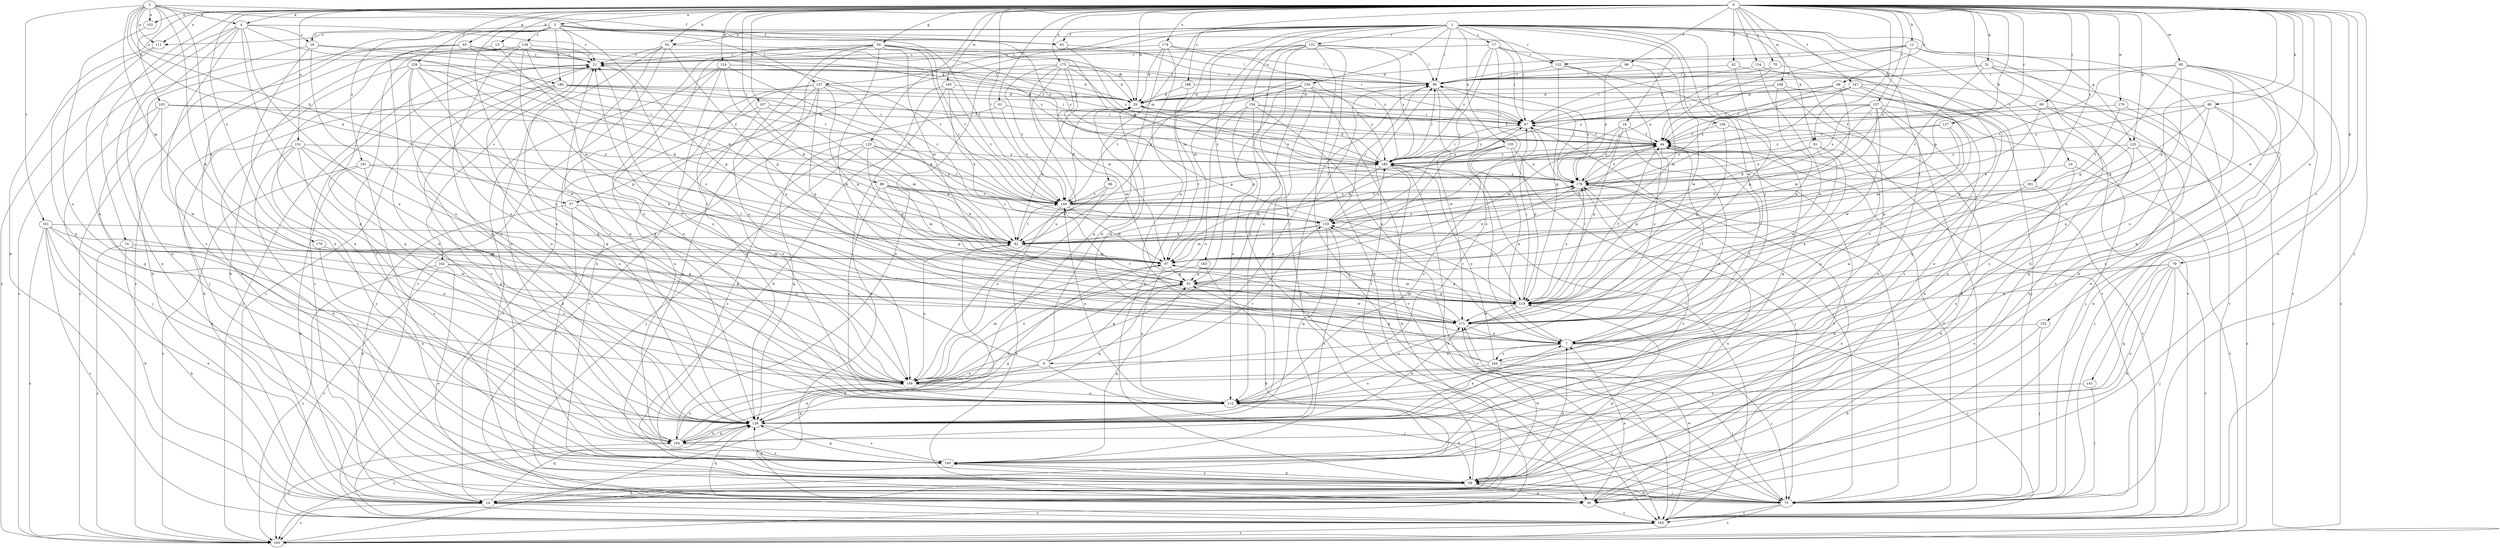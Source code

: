 strict digraph  {
0;
1;
2;
3;
4;
6;
7;
10;
12;
13;
14;
16;
17;
18;
21;
29;
36;
42;
43;
44;
45;
50;
51;
52;
54;
57;
59;
61;
67;
69;
70;
74;
75;
79;
80;
81;
82;
86;
88;
90;
95;
96;
97;
98;
102;
103;
104;
107;
111;
112;
119;
120;
124;
125;
126;
127;
129;
131;
132;
133;
134;
136;
137;
138;
140;
141;
147;
149;
151;
152;
154;
155;
156;
157;
159;
161;
162;
163;
165;
168;
170;
171;
174;
175;
176;
178;
181;
183;
184;
185;
188;
189;
191;
193;
0 -> 3  [label=a];
0 -> 4  [label=a];
0 -> 10  [label=b];
0 -> 12  [label=b];
0 -> 13  [label=b];
0 -> 14  [label=b];
0 -> 29  [label=d];
0 -> 36  [label=e];
0 -> 42  [label=f];
0 -> 45  [label=g];
0 -> 50  [label=g];
0 -> 51  [label=g];
0 -> 52  [label=g];
0 -> 54  [label=h];
0 -> 61  [label=i];
0 -> 69  [label=j];
0 -> 70  [label=j];
0 -> 74  [label=j];
0 -> 75  [label=j];
0 -> 79  [label=k];
0 -> 80  [label=k];
0 -> 81  [label=k];
0 -> 86  [label=l];
0 -> 88  [label=l];
0 -> 95  [label=m];
0 -> 98  [label=n];
0 -> 102  [label=n];
0 -> 107  [label=o];
0 -> 111  [label=o];
0 -> 119  [label=p];
0 -> 120  [label=q];
0 -> 124  [label=q];
0 -> 125  [label=q];
0 -> 127  [label=r];
0 -> 129  [label=r];
0 -> 134  [label=s];
0 -> 141  [label=t];
0 -> 147  [label=t];
0 -> 149  [label=t];
0 -> 151  [label=u];
0 -> 152  [label=u];
0 -> 157  [label=v];
0 -> 165  [label=w];
0 -> 168  [label=w];
0 -> 170  [label=w];
0 -> 171  [label=w];
0 -> 174  [label=x];
0 -> 175  [label=x];
0 -> 176  [label=x];
0 -> 181  [label=y];
0 -> 188  [label=z];
1 -> 16  [label=c];
1 -> 17  [label=c];
1 -> 36  [label=e];
1 -> 43  [label=f];
1 -> 54  [label=h];
1 -> 57  [label=h];
1 -> 67  [label=i];
1 -> 75  [label=j];
1 -> 81  [label=k];
1 -> 90  [label=l];
1 -> 96  [label=m];
1 -> 97  [label=m];
1 -> 111  [label=o];
1 -> 125  [label=q];
1 -> 131  [label=r];
1 -> 136  [label=s];
1 -> 137  [label=s];
1 -> 154  [label=u];
1 -> 155  [label=u];
1 -> 159  [label=v];
1 -> 171  [label=w];
1 -> 181  [label=y];
1 -> 183  [label=y];
1 -> 184  [label=y];
2 -> 4  [label=a];
2 -> 43  [label=f];
2 -> 57  [label=h];
2 -> 82  [label=k];
2 -> 97  [label=m];
2 -> 102  [label=n];
2 -> 103  [label=n];
2 -> 111  [label=o];
2 -> 119  [label=p];
2 -> 161  [label=v];
2 -> 171  [label=w];
2 -> 178  [label=x];
2 -> 189  [label=z];
3 -> 18  [label=c];
3 -> 43  [label=f];
3 -> 112  [label=o];
3 -> 119  [label=p];
3 -> 132  [label=r];
3 -> 137  [label=s];
3 -> 138  [label=s];
3 -> 149  [label=t];
3 -> 156  [label=u];
3 -> 162  [label=v];
3 -> 189  [label=z];
3 -> 191  [label=z];
3 -> 193  [label=z];
4 -> 18  [label=c];
4 -> 21  [label=c];
4 -> 36  [label=e];
4 -> 59  [label=h];
4 -> 126  [label=q];
4 -> 140  [label=s];
4 -> 149  [label=t];
4 -> 156  [label=u];
4 -> 193  [label=z];
6 -> 21  [label=c];
6 -> 29  [label=d];
6 -> 52  [label=g];
6 -> 75  [label=j];
6 -> 90  [label=l];
6 -> 104  [label=n];
6 -> 156  [label=u];
7 -> 6  [label=a];
7 -> 21  [label=c];
7 -> 44  [label=f];
7 -> 75  [label=j];
7 -> 184  [label=y];
7 -> 185  [label=y];
10 -> 14  [label=b];
10 -> 178  [label=x];
10 -> 193  [label=z];
12 -> 14  [label=b];
12 -> 29  [label=d];
12 -> 44  [label=f];
12 -> 59  [label=h];
12 -> 132  [label=r];
12 -> 178  [label=x];
13 -> 21  [label=c];
13 -> 36  [label=e];
13 -> 97  [label=m];
14 -> 21  [label=c];
14 -> 44  [label=f];
14 -> 119  [label=p];
14 -> 126  [label=q];
14 -> 163  [label=v];
14 -> 178  [label=x];
14 -> 193  [label=z];
16 -> 44  [label=f];
16 -> 97  [label=m];
16 -> 112  [label=o];
16 -> 119  [label=p];
16 -> 178  [label=x];
17 -> 21  [label=c];
17 -> 67  [label=i];
17 -> 112  [label=o];
17 -> 132  [label=r];
17 -> 133  [label=r];
17 -> 171  [label=w];
17 -> 185  [label=y];
18 -> 21  [label=c];
18 -> 29  [label=d];
18 -> 104  [label=n];
18 -> 156  [label=u];
18 -> 193  [label=z];
21 -> 90  [label=l];
21 -> 126  [label=q];
21 -> 193  [label=z];
29 -> 67  [label=i];
29 -> 82  [label=k];
29 -> 178  [label=x];
36 -> 7  [label=a];
36 -> 126  [label=q];
36 -> 163  [label=v];
36 -> 178  [label=x];
42 -> 90  [label=l];
42 -> 119  [label=p];
42 -> 163  [label=v];
43 -> 67  [label=i];
43 -> 185  [label=y];
44 -> 67  [label=i];
44 -> 82  [label=k];
44 -> 119  [label=p];
44 -> 133  [label=r];
44 -> 163  [label=v];
44 -> 185  [label=y];
45 -> 14  [label=b];
45 -> 21  [label=c];
45 -> 29  [label=d];
45 -> 44  [label=f];
45 -> 104  [label=n];
45 -> 149  [label=t];
45 -> 193  [label=z];
50 -> 7  [label=a];
50 -> 21  [label=c];
50 -> 59  [label=h];
50 -> 90  [label=l];
50 -> 97  [label=m];
50 -> 126  [label=q];
50 -> 133  [label=r];
50 -> 149  [label=t];
50 -> 156  [label=u];
50 -> 171  [label=w];
50 -> 178  [label=x];
51 -> 36  [label=e];
51 -> 67  [label=i];
51 -> 90  [label=l];
51 -> 133  [label=r];
51 -> 140  [label=s];
51 -> 163  [label=v];
52 -> 119  [label=p];
52 -> 126  [label=q];
52 -> 171  [label=w];
54 -> 21  [label=c];
54 -> 52  [label=g];
54 -> 104  [label=n];
54 -> 126  [label=q];
54 -> 163  [label=v];
54 -> 185  [label=y];
57 -> 14  [label=b];
57 -> 133  [label=r];
57 -> 140  [label=s];
57 -> 156  [label=u];
59 -> 7  [label=a];
59 -> 14  [label=b];
59 -> 21  [label=c];
59 -> 36  [label=e];
59 -> 75  [label=j];
59 -> 90  [label=l];
59 -> 126  [label=q];
59 -> 140  [label=s];
59 -> 171  [label=w];
61 -> 14  [label=b];
61 -> 67  [label=i];
61 -> 149  [label=t];
67 -> 44  [label=f];
67 -> 75  [label=j];
67 -> 119  [label=p];
67 -> 185  [label=y];
69 -> 44  [label=f];
69 -> 59  [label=h];
69 -> 67  [label=i];
69 -> 82  [label=k];
69 -> 140  [label=s];
70 -> 67  [label=i];
70 -> 90  [label=l];
70 -> 112  [label=o];
70 -> 178  [label=x];
74 -> 14  [label=b];
74 -> 97  [label=m];
74 -> 156  [label=u];
74 -> 193  [label=z];
75 -> 44  [label=f];
75 -> 59  [label=h];
75 -> 133  [label=r];
75 -> 163  [label=v];
75 -> 193  [label=z];
79 -> 52  [label=g];
79 -> 59  [label=h];
79 -> 75  [label=j];
79 -> 104  [label=n];
79 -> 126  [label=q];
79 -> 163  [label=v];
79 -> 171  [label=w];
80 -> 7  [label=a];
80 -> 36  [label=e];
80 -> 67  [label=i];
80 -> 75  [label=j];
80 -> 82  [label=k];
80 -> 185  [label=y];
81 -> 7  [label=a];
81 -> 156  [label=u];
81 -> 171  [label=w];
81 -> 178  [label=x];
81 -> 185  [label=y];
82 -> 97  [label=m];
82 -> 149  [label=t];
82 -> 156  [label=u];
82 -> 178  [label=x];
86 -> 90  [label=l];
86 -> 97  [label=m];
86 -> 178  [label=x];
88 -> 82  [label=k];
88 -> 97  [label=m];
88 -> 112  [label=o];
88 -> 119  [label=p];
88 -> 133  [label=r];
88 -> 149  [label=t];
90 -> 29  [label=d];
90 -> 133  [label=r];
90 -> 163  [label=v];
90 -> 171  [label=w];
90 -> 178  [label=x];
95 -> 7  [label=a];
95 -> 52  [label=g];
95 -> 90  [label=l];
95 -> 126  [label=q];
95 -> 140  [label=s];
95 -> 149  [label=t];
95 -> 156  [label=u];
95 -> 193  [label=z];
96 -> 82  [label=k];
96 -> 149  [label=t];
96 -> 156  [label=u];
97 -> 52  [label=g];
97 -> 67  [label=i];
97 -> 112  [label=o];
97 -> 119  [label=p];
97 -> 178  [label=x];
98 -> 29  [label=d];
98 -> 44  [label=f];
98 -> 67  [label=i];
98 -> 119  [label=p];
98 -> 133  [label=r];
102 -> 156  [label=u];
103 -> 44  [label=f];
103 -> 67  [label=i];
103 -> 75  [label=j];
103 -> 126  [label=q];
103 -> 171  [label=w];
104 -> 52  [label=g];
104 -> 97  [label=m];
104 -> 126  [label=q];
104 -> 140  [label=s];
104 -> 156  [label=u];
104 -> 193  [label=z];
107 -> 67  [label=i];
107 -> 97  [label=m];
107 -> 112  [label=o];
107 -> 163  [label=v];
111 -> 126  [label=q];
111 -> 156  [label=u];
112 -> 21  [label=c];
112 -> 59  [label=h];
112 -> 75  [label=j];
112 -> 126  [label=q];
119 -> 21  [label=c];
119 -> 44  [label=f];
119 -> 67  [label=i];
119 -> 97  [label=m];
119 -> 112  [label=o];
119 -> 133  [label=r];
119 -> 163  [label=v];
119 -> 171  [label=w];
119 -> 178  [label=x];
120 -> 52  [label=g];
120 -> 75  [label=j];
120 -> 82  [label=k];
120 -> 126  [label=q];
120 -> 140  [label=s];
120 -> 149  [label=t];
120 -> 185  [label=y];
124 -> 29  [label=d];
124 -> 75  [label=j];
124 -> 82  [label=k];
124 -> 90  [label=l];
124 -> 112  [label=o];
124 -> 133  [label=r];
124 -> 156  [label=u];
125 -> 75  [label=j];
125 -> 112  [label=o];
125 -> 140  [label=s];
125 -> 185  [label=y];
125 -> 193  [label=z];
126 -> 7  [label=a];
126 -> 90  [label=l];
126 -> 104  [label=n];
126 -> 140  [label=s];
126 -> 171  [label=w];
126 -> 193  [label=z];
127 -> 44  [label=f];
127 -> 97  [label=m];
127 -> 119  [label=p];
127 -> 185  [label=y];
129 -> 75  [label=j];
129 -> 82  [label=k];
129 -> 90  [label=l];
129 -> 112  [label=o];
129 -> 119  [label=p];
129 -> 126  [label=q];
129 -> 133  [label=r];
129 -> 156  [label=u];
129 -> 171  [label=w];
131 -> 21  [label=c];
131 -> 36  [label=e];
131 -> 75  [label=j];
131 -> 82  [label=k];
131 -> 90  [label=l];
131 -> 97  [label=m];
131 -> 112  [label=o];
131 -> 185  [label=y];
131 -> 193  [label=z];
132 -> 90  [label=l];
132 -> 119  [label=p];
132 -> 156  [label=u];
132 -> 163  [label=v];
133 -> 82  [label=k];
133 -> 97  [label=m];
133 -> 126  [label=q];
133 -> 140  [label=s];
133 -> 185  [label=y];
134 -> 90  [label=l];
134 -> 126  [label=q];
134 -> 171  [label=w];
136 -> 44  [label=f];
136 -> 119  [label=p];
136 -> 126  [label=q];
137 -> 29  [label=d];
137 -> 52  [label=g];
137 -> 82  [label=k];
137 -> 104  [label=n];
137 -> 119  [label=p];
137 -> 126  [label=q];
137 -> 140  [label=s];
137 -> 163  [label=v];
138 -> 14  [label=b];
138 -> 21  [label=c];
138 -> 82  [label=k];
138 -> 104  [label=n];
138 -> 126  [label=q];
138 -> 140  [label=s];
138 -> 149  [label=t];
138 -> 156  [label=u];
138 -> 185  [label=y];
140 -> 52  [label=g];
140 -> 59  [label=h];
140 -> 126  [label=q];
141 -> 75  [label=j];
141 -> 112  [label=o];
147 -> 29  [label=d];
147 -> 44  [label=f];
147 -> 126  [label=q];
147 -> 133  [label=r];
147 -> 140  [label=s];
147 -> 163  [label=v];
147 -> 178  [label=x];
149 -> 29  [label=d];
149 -> 36  [label=e];
149 -> 44  [label=f];
149 -> 97  [label=m];
149 -> 112  [label=o];
149 -> 133  [label=r];
149 -> 178  [label=x];
151 -> 59  [label=h];
151 -> 75  [label=j];
151 -> 104  [label=n];
151 -> 126  [label=q];
151 -> 140  [label=s];
151 -> 156  [label=u];
151 -> 185  [label=y];
152 -> 7  [label=a];
152 -> 14  [label=b];
152 -> 75  [label=j];
154 -> 7  [label=a];
154 -> 44  [label=f];
154 -> 67  [label=i];
154 -> 112  [label=o];
154 -> 156  [label=u];
154 -> 163  [label=v];
155 -> 7  [label=a];
155 -> 75  [label=j];
155 -> 82  [label=k];
155 -> 112  [label=o];
155 -> 178  [label=x];
155 -> 185  [label=y];
156 -> 97  [label=m];
156 -> 112  [label=o];
156 -> 133  [label=r];
157 -> 44  [label=f];
157 -> 59  [label=h];
157 -> 67  [label=i];
157 -> 75  [label=j];
157 -> 82  [label=k];
157 -> 97  [label=m];
157 -> 104  [label=n];
157 -> 171  [label=w];
157 -> 178  [label=x];
159 -> 29  [label=d];
159 -> 52  [label=g];
159 -> 126  [label=q];
159 -> 149  [label=t];
159 -> 156  [label=u];
159 -> 163  [label=v];
159 -> 185  [label=y];
161 -> 14  [label=b];
161 -> 36  [label=e];
161 -> 82  [label=k];
161 -> 126  [label=q];
161 -> 163  [label=v];
161 -> 171  [label=w];
161 -> 193  [label=z];
162 -> 36  [label=e];
162 -> 52  [label=g];
162 -> 119  [label=p];
162 -> 163  [label=v];
162 -> 193  [label=z];
163 -> 21  [label=c];
163 -> 171  [label=w];
163 -> 193  [label=z];
165 -> 29  [label=d];
165 -> 36  [label=e];
165 -> 59  [label=h];
165 -> 82  [label=k];
165 -> 149  [label=t];
168 -> 14  [label=b];
168 -> 29  [label=d];
168 -> 75  [label=j];
168 -> 119  [label=p];
168 -> 185  [label=y];
170 -> 67  [label=i];
170 -> 149  [label=t];
170 -> 193  [label=z];
171 -> 7  [label=a];
171 -> 67  [label=i];
171 -> 97  [label=m];
171 -> 149  [label=t];
174 -> 7  [label=a];
174 -> 21  [label=c];
174 -> 29  [label=d];
174 -> 90  [label=l];
174 -> 126  [label=q];
174 -> 185  [label=y];
175 -> 29  [label=d];
175 -> 90  [label=l];
175 -> 97  [label=m];
175 -> 104  [label=n];
175 -> 119  [label=p];
175 -> 149  [label=t];
175 -> 156  [label=u];
175 -> 171  [label=w];
175 -> 185  [label=y];
176 -> 97  [label=m];
176 -> 104  [label=n];
178 -> 44  [label=f];
178 -> 75  [label=j];
178 -> 90  [label=l];
178 -> 140  [label=s];
178 -> 149  [label=t];
181 -> 7  [label=a];
181 -> 36  [label=e];
181 -> 149  [label=t];
183 -> 14  [label=b];
183 -> 52  [label=g];
183 -> 156  [label=u];
184 -> 29  [label=d];
184 -> 44  [label=f];
184 -> 52  [label=g];
184 -> 75  [label=j];
184 -> 112  [label=o];
184 -> 185  [label=y];
185 -> 29  [label=d];
185 -> 59  [label=h];
185 -> 67  [label=i];
185 -> 90  [label=l];
185 -> 97  [label=m];
185 -> 149  [label=t];
185 -> 163  [label=v];
185 -> 178  [label=x];
188 -> 29  [label=d];
188 -> 59  [label=h];
188 -> 67  [label=i];
189 -> 14  [label=b];
189 -> 29  [label=d];
189 -> 44  [label=f];
189 -> 67  [label=i];
189 -> 112  [label=o];
189 -> 126  [label=q];
189 -> 149  [label=t];
191 -> 14  [label=b];
191 -> 82  [label=k];
191 -> 140  [label=s];
191 -> 178  [label=x];
191 -> 193  [label=z];
193 -> 82  [label=k];
}
